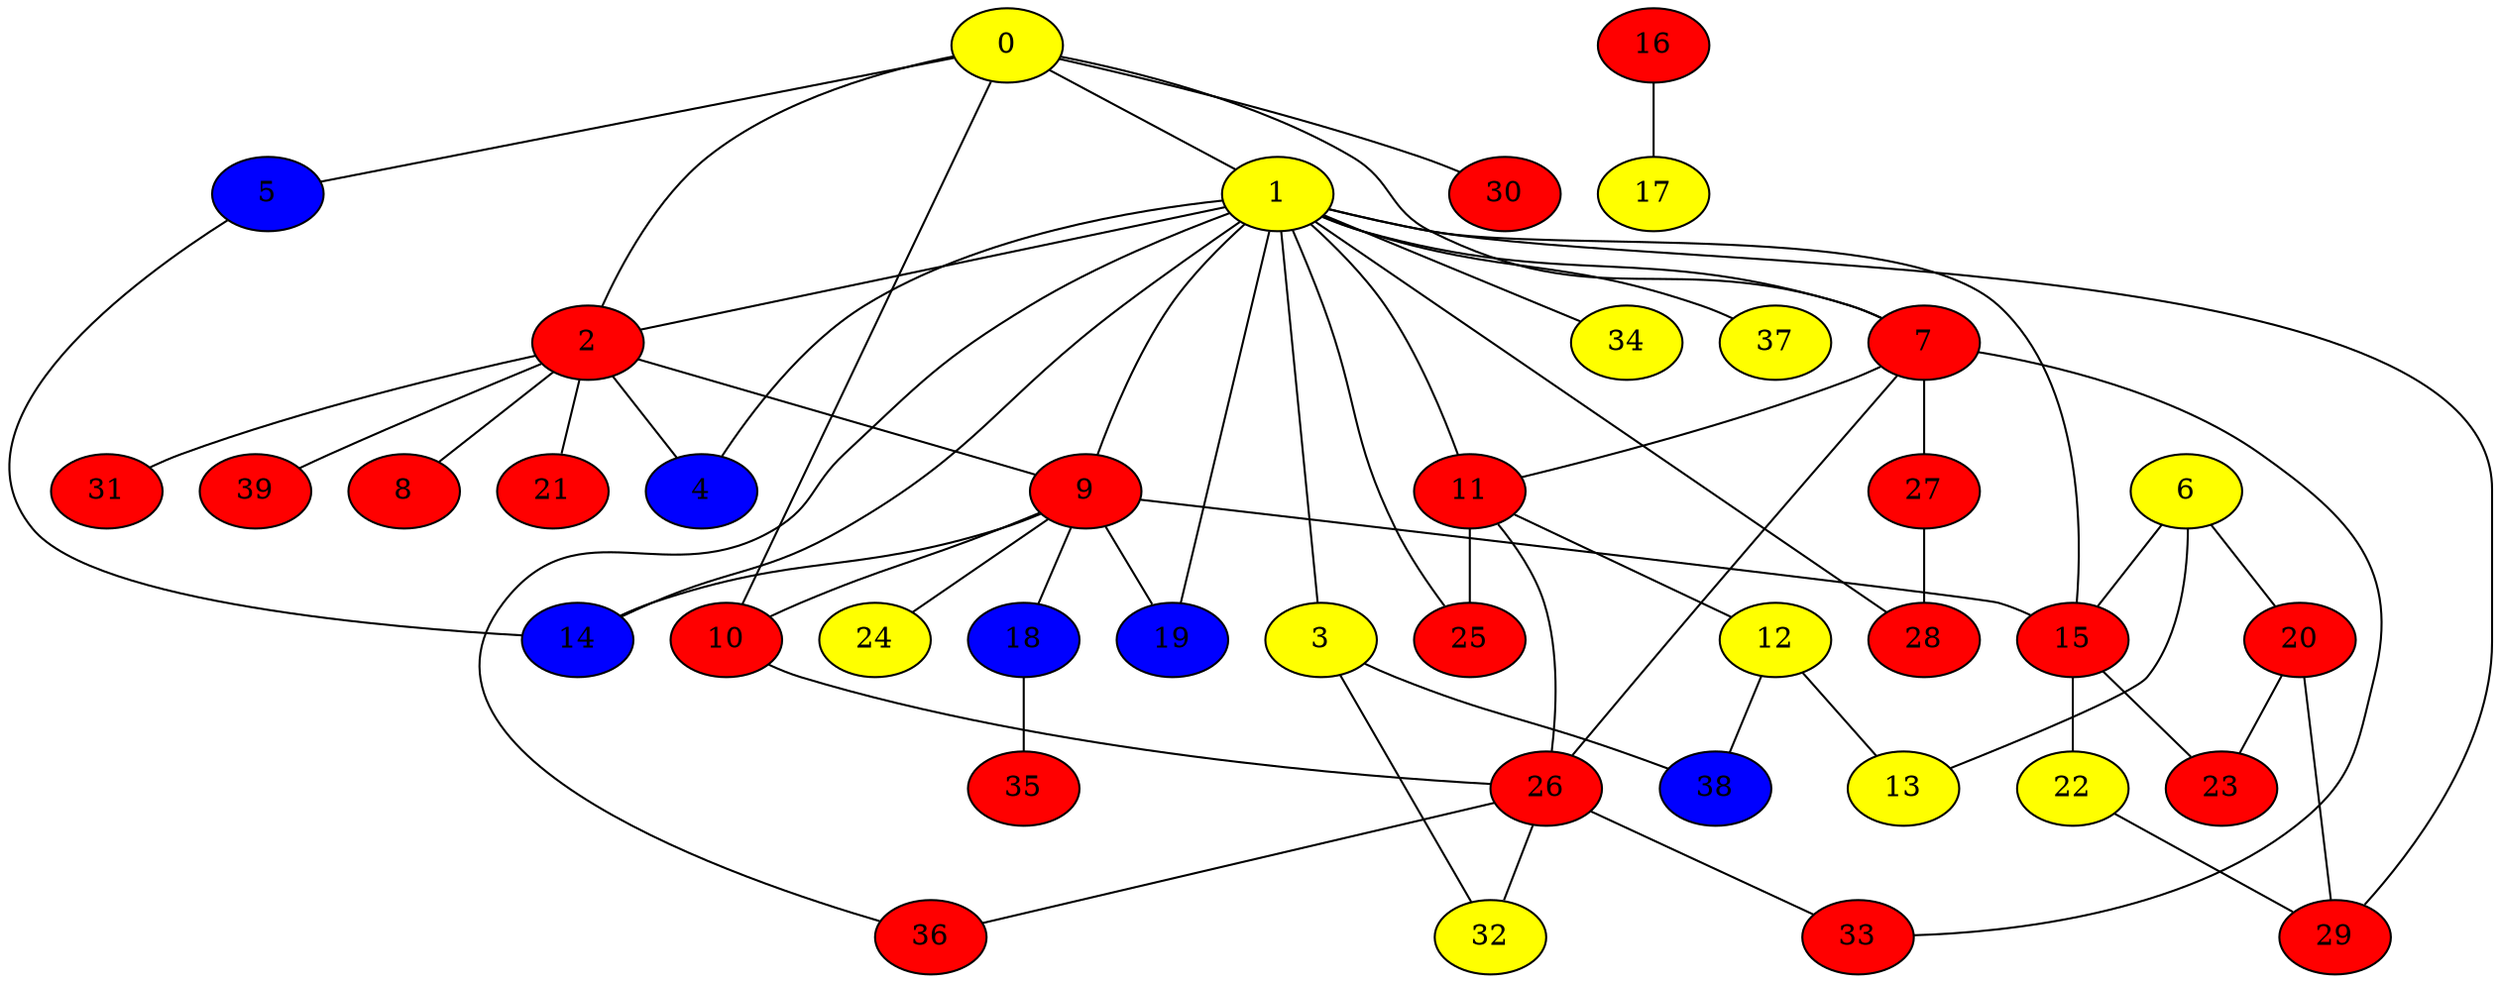 graph {
0 [style = filled fillcolor = yellow];
1 [style = filled fillcolor = yellow];
2 [style = filled fillcolor = red];
3 [style = filled fillcolor = yellow];
4 [style = filled fillcolor = blue];
5 [style = filled fillcolor = blue];
6 [style = filled fillcolor = yellow];
7 [style = filled fillcolor = red];
8 [style = filled fillcolor = red];
9 [style = filled fillcolor = red];
10 [style = filled fillcolor = red];
11 [style = filled fillcolor = red];
12 [style = filled fillcolor = yellow];
13 [style = filled fillcolor = yellow];
14 [style = filled fillcolor = blue];
15 [style = filled fillcolor = red];
16 [style = filled fillcolor = red];
17 [style = filled fillcolor = yellow];
18 [style = filled fillcolor = blue];
19 [style = filled fillcolor = blue];
20 [style = filled fillcolor = red];
21 [style = filled fillcolor = red];
22 [style = filled fillcolor = yellow];
23 [style = filled fillcolor = red];
24 [style = filled fillcolor = yellow];
25 [style = filled fillcolor = red];
26 [style = filled fillcolor = red];
27 [style = filled fillcolor = red];
28 [style = filled fillcolor = red];
29 [style = filled fillcolor = red];
30 [style = filled fillcolor = red];
31 [style = filled fillcolor = red];
32 [style = filled fillcolor = yellow];
33 [style = filled fillcolor = red];
34 [style = filled fillcolor = yellow];
35 [style = filled fillcolor = red];
36 [style = filled fillcolor = red];
37 [style = filled fillcolor = yellow];
38 [style = filled fillcolor = blue];
39 [style = filled fillcolor = red];
0 -- 7;
0 -- 5;
0 -- 2;
0 -- 1;
0 -- 10;
0 -- 30;
1 -- 2;
1 -- 3;
1 -- 4;
1 -- 7;
1 -- 9;
1 -- 11;
1 -- 14;
1 -- 15;
1 -- 19;
1 -- 25;
1 -- 28;
1 -- 29;
1 -- 34;
1 -- 36;
1 -- 37;
2 -- 4;
2 -- 8;
2 -- 9;
2 -- 21;
2 -- 31;
2 -- 39;
3 -- 32;
3 -- 38;
5 -- 14;
6 -- 13;
6 -- 15;
6 -- 20;
7 -- 11;
7 -- 26;
7 -- 27;
7 -- 33;
9 -- 10;
9 -- 14;
9 -- 15;
9 -- 18;
9 -- 19;
9 -- 24;
10 -- 26;
11 -- 12;
11 -- 25;
11 -- 26;
12 -- 13;
12 -- 38;
15 -- 22;
15 -- 23;
16 -- 17;
18 -- 35;
20 -- 23;
20 -- 29;
22 -- 29;
26 -- 32;
26 -- 33;
26 -- 36;
27 -- 28;
}
